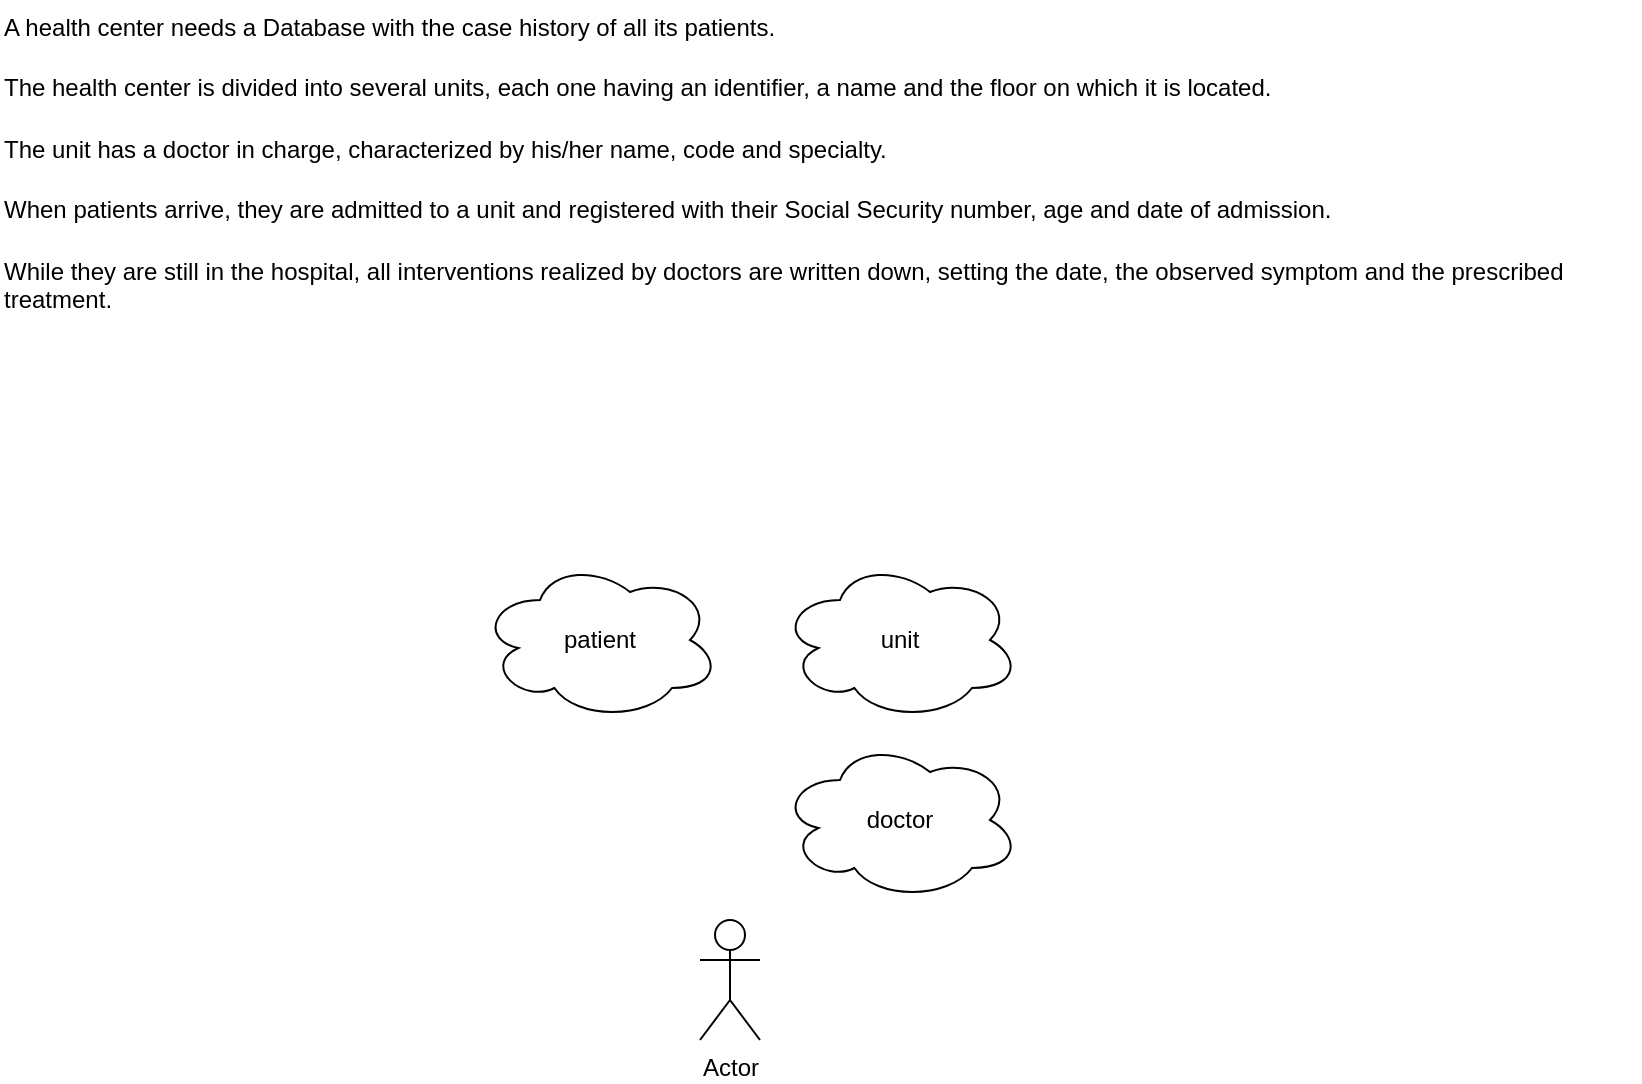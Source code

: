 <mxfile>
    <diagram id="iDTdLxvn-wY0aidMCYH9" name="Page-1">
        <mxGraphModel dx="1163" dy="683" grid="1" gridSize="10" guides="1" tooltips="1" connect="1" arrows="1" fold="1" page="1" pageScale="1" pageWidth="827" pageHeight="1169" math="0" shadow="0">
            <root>
                <mxCell id="0"/>
                <mxCell id="1" parent="0"/>
                <mxCell id="4" value="&lt;p dir=&quot;ltr&quot; id=&quot;yui_3_17_2_1_1667211607682_20&quot; style=&quot;box-sizing: border-box ; margin-top: 0px ; margin-bottom: 1rem&quot;&gt;&lt;span id=&quot;yui_3_17_2_1_1667211607682_19&quot; style=&quot;box-sizing: border-box ; font-weight: normal&quot;&gt;A health center needs a Database with the case history of all its patients.&amp;nbsp;&lt;/span&gt;&lt;/p&gt;&lt;p dir=&quot;ltr&quot; id=&quot;yui_3_17_2_1_1667211607682_29&quot; style=&quot;box-sizing: border-box ; margin-top: 0px ; margin-bottom: 1rem&quot;&gt;&lt;span id=&quot;yui_3_17_2_1_1667211607682_28&quot; style=&quot;box-sizing: border-box ; font-weight: normal&quot;&gt;The health center is divided into several&lt;span&gt;&amp;nbsp;&lt;/span&gt;&lt;/span&gt;units&lt;span style=&quot;box-sizing: border-box ; font-weight: normal&quot;&gt;, each one having an identifier, a name and the floor on which it is located.&lt;/span&gt;&lt;/p&gt;&lt;p dir=&quot;ltr&quot; id=&quot;yui_3_17_2_1_1667211607682_30&quot; style=&quot;box-sizing: border-box ; margin-top: 0px ; margin-bottom: 1rem&quot;&gt;&lt;span style=&quot;box-sizing: border-box ; font-weight: normal&quot;&gt;The unit has a&lt;span&gt;&amp;nbsp;&lt;/span&gt;&lt;/span&gt;doctor in charge&lt;span style=&quot;box-sizing: border-box ; font-weight: normal&quot;&gt;, characterized by his/her name, code and specialty.&amp;nbsp;&lt;/span&gt;&lt;/p&gt;&lt;p dir=&quot;ltr&quot; id=&quot;yui_3_17_2_1_1667211607682_31&quot; style=&quot;box-sizing: border-box ; margin-top: 0px ; margin-bottom: 1rem&quot;&gt;&lt;span style=&quot;box-sizing: border-box ; font-weight: normal&quot;&gt;When&lt;span&gt;&amp;nbsp;&lt;/span&gt;&lt;/span&gt;patients&lt;span id=&quot;yui_3_17_2_1_1667211607682_32&quot; style=&quot;box-sizing: border-box ; font-weight: normal&quot;&gt;&lt;span&gt;&amp;nbsp;&lt;/span&gt;arrive, they are admitted to a unit and registered with their Social Security number, age and date of admission.&amp;nbsp;&lt;/span&gt;&lt;/p&gt;&lt;p dir=&quot;ltr&quot; id=&quot;yui_3_17_2_1_1667211607682_33&quot; style=&quot;box-sizing: border-box ; margin-top: 0px ; margin-bottom: 1rem&quot;&gt;&lt;span style=&quot;box-sizing: border-box ; font-weight: normal&quot;&gt;While they are still in the hospital, all&lt;span&gt;&amp;nbsp;&lt;/span&gt;&lt;/span&gt;interventions&lt;span&gt;&amp;nbsp;&lt;/span&gt;&lt;span style=&quot;box-sizing: border-box ; font-weight: normal&quot;&gt;realized by doctors are written down, setting the date, the observed symptom and the prescribed treatment.&lt;/span&gt;&lt;/p&gt;&lt;span style=&quot;box-sizing: border-box ; font-weight: normal&quot;&gt;&lt;br style=&quot;box-sizing: border-box; color: rgb(55, 58, 60); font-size: 15px; font-style: normal; font-weight: 400; letter-spacing: normal; text-align: left; text-indent: 0px; text-transform: none; word-spacing: 0px; background-color: rgb(255, 255, 255);&quot;&gt;&#10;&#10;&lt;/span&gt;" style="text;whiteSpace=wrap;html=1;" vertex="1" parent="1">
                    <mxGeometry width="820" height="250" as="geometry"/>
                </mxCell>
                <mxCell id="5" value="Actor" style="shape=umlActor;verticalLabelPosition=bottom;verticalAlign=top;html=1;outlineConnect=0;" vertex="1" parent="1">
                    <mxGeometry x="350" y="460" width="30" height="60" as="geometry"/>
                </mxCell>
                <mxCell id="6" value="doctor" style="ellipse;shape=cloud;whiteSpace=wrap;html=1;" vertex="1" parent="1">
                    <mxGeometry x="390" y="370" width="120" height="80" as="geometry"/>
                </mxCell>
                <mxCell id="7" value="unit" style="ellipse;shape=cloud;whiteSpace=wrap;html=1;" vertex="1" parent="1">
                    <mxGeometry x="390" y="280" width="120" height="80" as="geometry"/>
                </mxCell>
                <mxCell id="8" value="patient" style="ellipse;shape=cloud;whiteSpace=wrap;html=1;" vertex="1" parent="1">
                    <mxGeometry x="240" y="280" width="120" height="80" as="geometry"/>
                </mxCell>
            </root>
        </mxGraphModel>
    </diagram>
    <diagram id="osd2lwLoOxIA8Y2934U_" name="Page-2">
        <mxGraphModel dx="958" dy="562" grid="1" gridSize="10" guides="1" tooltips="1" connect="1" arrows="1" fold="1" page="1" pageScale="1" pageWidth="827" pageHeight="1169" math="0" shadow="0">
            <root>
                <mxCell id="OCNIVuz7RXcEAR-W5PyZ-0"/>
                <mxCell id="OCNIVuz7RXcEAR-W5PyZ-1" parent="OCNIVuz7RXcEAR-W5PyZ-0"/>
                <mxCell id="Qt7O-UEUkP4-06e8IKbv-9" style="edgeStyle=none;html=1;entryX=0.5;entryY=1;entryDx=0;entryDy=0;" edge="1" parent="OCNIVuz7RXcEAR-W5PyZ-1" source="Qt7O-UEUkP4-06e8IKbv-3" target="Qt7O-UEUkP4-06e8IKbv-6">
                    <mxGeometry relative="1" as="geometry"/>
                </mxCell>
                <mxCell id="Qt7O-UEUkP4-06e8IKbv-13" style="edgeStyle=none;html=1;entryX=0.5;entryY=1;entryDx=0;entryDy=0;" edge="1" parent="OCNIVuz7RXcEAR-W5PyZ-1" source="Qt7O-UEUkP4-06e8IKbv-3" target="Qt7O-UEUkP4-06e8IKbv-12">
                    <mxGeometry relative="1" as="geometry"/>
                </mxCell>
                <mxCell id="Qt7O-UEUkP4-06e8IKbv-15" style="edgeStyle=none;html=1;" edge="1" parent="OCNIVuz7RXcEAR-W5PyZ-1" source="Qt7O-UEUkP4-06e8IKbv-3" target="Qt7O-UEUkP4-06e8IKbv-14">
                    <mxGeometry relative="1" as="geometry"/>
                </mxCell>
                <mxCell id="Qt7O-UEUkP4-06e8IKbv-18" style="edgeStyle=none;html=1;" edge="1" parent="OCNIVuz7RXcEAR-W5PyZ-1" source="Qt7O-UEUkP4-06e8IKbv-3" target="Qt7O-UEUkP4-06e8IKbv-17">
                    <mxGeometry relative="1" as="geometry"/>
                </mxCell>
                <mxCell id="Qt7O-UEUkP4-06e8IKbv-26" style="edgeStyle=none;html=1;entryX=0.5;entryY=0;entryDx=0;entryDy=0;exitX=0;exitY=1;exitDx=0;exitDy=0;" edge="1" parent="OCNIVuz7RXcEAR-W5PyZ-1" source="Qt7O-UEUkP4-06e8IKbv-17" target="Qt7O-UEUkP4-06e8IKbv-23">
                    <mxGeometry relative="1" as="geometry">
                        <mxPoint x="348" y="440.0" as="sourcePoint"/>
                    </mxGeometry>
                </mxCell>
                <mxCell id="Qt7O-UEUkP4-06e8IKbv-27" style="edgeStyle=none;html=1;entryX=0.5;entryY=0;entryDx=0;entryDy=0;" edge="1" parent="OCNIVuz7RXcEAR-W5PyZ-1" source="Qt7O-UEUkP4-06e8IKbv-3" target="Qt7O-UEUkP4-06e8IKbv-16">
                    <mxGeometry relative="1" as="geometry"/>
                </mxCell>
                <mxCell id="Qt7O-UEUkP4-06e8IKbv-37" style="edgeStyle=none;html=1;entryX=0.5;entryY=0;entryDx=0;entryDy=0;" edge="1" parent="OCNIVuz7RXcEAR-W5PyZ-1" source="Qt7O-UEUkP4-06e8IKbv-3" target="Qt7O-UEUkP4-06e8IKbv-36">
                    <mxGeometry relative="1" as="geometry"/>
                </mxCell>
                <mxCell id="Qt7O-UEUkP4-06e8IKbv-3" value="patient" style="rounded=1;whiteSpace=wrap;html=1;" vertex="1" parent="OCNIVuz7RXcEAR-W5PyZ-1">
                    <mxGeometry x="100" y="260" width="120" height="60" as="geometry"/>
                </mxCell>
                <mxCell id="Qt7O-UEUkP4-06e8IKbv-10" style="edgeStyle=none;html=1;entryX=0.5;entryY=1;entryDx=0;entryDy=0;" edge="1" parent="OCNIVuz7RXcEAR-W5PyZ-1" source="Qt7O-UEUkP4-06e8IKbv-4" target="Qt7O-UEUkP4-06e8IKbv-7">
                    <mxGeometry relative="1" as="geometry"/>
                </mxCell>
                <mxCell id="Qt7O-UEUkP4-06e8IKbv-31" style="edgeStyle=none;html=1;entryX=0.5;entryY=1;entryDx=0;entryDy=0;" edge="1" parent="OCNIVuz7RXcEAR-W5PyZ-1" source="Qt7O-UEUkP4-06e8IKbv-4" target="Qt7O-UEUkP4-06e8IKbv-30">
                    <mxGeometry relative="1" as="geometry"/>
                </mxCell>
                <mxCell id="Qt7O-UEUkP4-06e8IKbv-35" style="edgeStyle=none;html=1;entryX=0.26;entryY=0.965;entryDx=0;entryDy=0;entryPerimeter=0;" edge="1" parent="OCNIVuz7RXcEAR-W5PyZ-1" source="Qt7O-UEUkP4-06e8IKbv-4" target="Qt7O-UEUkP4-06e8IKbv-32">
                    <mxGeometry relative="1" as="geometry"/>
                </mxCell>
                <mxCell id="Qt7O-UEUkP4-06e8IKbv-4" value="unit" style="rounded=1;whiteSpace=wrap;html=1;" vertex="1" parent="OCNIVuz7RXcEAR-W5PyZ-1">
                    <mxGeometry x="354" y="260" width="120" height="60" as="geometry"/>
                </mxCell>
                <mxCell id="Qt7O-UEUkP4-06e8IKbv-11" style="edgeStyle=none;html=1;entryX=0.5;entryY=1;entryDx=0;entryDy=0;" edge="1" parent="OCNIVuz7RXcEAR-W5PyZ-1" source="Qt7O-UEUkP4-06e8IKbv-5" target="Qt7O-UEUkP4-06e8IKbv-8">
                    <mxGeometry relative="1" as="geometry"/>
                </mxCell>
                <mxCell id="Qt7O-UEUkP4-06e8IKbv-21" style="edgeStyle=none;html=1;entryX=1;entryY=0.5;entryDx=0;entryDy=0;" edge="1" parent="OCNIVuz7RXcEAR-W5PyZ-1" source="Qt7O-UEUkP4-06e8IKbv-5" target="Qt7O-UEUkP4-06e8IKbv-20">
                    <mxGeometry relative="1" as="geometry"/>
                </mxCell>
                <mxCell id="Qt7O-UEUkP4-06e8IKbv-39" style="edgeStyle=none;html=1;entryX=0.5;entryY=0;entryDx=0;entryDy=0;" edge="1" parent="OCNIVuz7RXcEAR-W5PyZ-1" source="Qt7O-UEUkP4-06e8IKbv-5" target="Qt7O-UEUkP4-06e8IKbv-38">
                    <mxGeometry relative="1" as="geometry"/>
                </mxCell>
                <mxCell id="ujqIZPecRaSySATQUN99-7" style="edgeStyle=none;html=1;entryX=0.5;entryY=0;entryDx=0;entryDy=0;" edge="1" parent="OCNIVuz7RXcEAR-W5PyZ-1" source="Qt7O-UEUkP4-06e8IKbv-5" target="ujqIZPecRaSySATQUN99-5">
                    <mxGeometry relative="1" as="geometry"/>
                </mxCell>
                <mxCell id="ujqIZPecRaSySATQUN99-9" style="edgeStyle=none;html=1;entryX=0.5;entryY=1;entryDx=0;entryDy=0;" edge="1" parent="OCNIVuz7RXcEAR-W5PyZ-1" source="Qt7O-UEUkP4-06e8IKbv-5" target="ujqIZPecRaSySATQUN99-8">
                    <mxGeometry relative="1" as="geometry"/>
                </mxCell>
                <mxCell id="Qt7O-UEUkP4-06e8IKbv-5" value="doctor" style="rounded=1;whiteSpace=wrap;html=1;" vertex="1" parent="OCNIVuz7RXcEAR-W5PyZ-1">
                    <mxGeometry x="660" y="260" width="120" height="60" as="geometry"/>
                </mxCell>
                <mxCell id="Qt7O-UEUkP4-06e8IKbv-6" value="&lt;u&gt;id&lt;/u&gt;" style="ellipse;whiteSpace=wrap;html=1;" vertex="1" parent="OCNIVuz7RXcEAR-W5PyZ-1">
                    <mxGeometry x="80" y="140" width="50" height="40" as="geometry"/>
                </mxCell>
                <mxCell id="Qt7O-UEUkP4-06e8IKbv-7" value="&lt;u&gt;id&lt;/u&gt;" style="ellipse;whiteSpace=wrap;html=1;" vertex="1" parent="OCNIVuz7RXcEAR-W5PyZ-1">
                    <mxGeometry x="354" y="140" width="50" height="40" as="geometry"/>
                </mxCell>
                <mxCell id="Qt7O-UEUkP4-06e8IKbv-8" value="&lt;u&gt;id&lt;/u&gt;" style="ellipse;whiteSpace=wrap;html=1;" vertex="1" parent="OCNIVuz7RXcEAR-W5PyZ-1">
                    <mxGeometry x="600" y="200" width="50" height="40" as="geometry"/>
                </mxCell>
                <mxCell id="Qt7O-UEUkP4-06e8IKbv-12" value="first_name" style="ellipse;whiteSpace=wrap;html=1;" vertex="1" parent="OCNIVuz7RXcEAR-W5PyZ-1">
                    <mxGeometry x="160" y="140" width="80" height="40" as="geometry"/>
                </mxCell>
                <mxCell id="Qt7O-UEUkP4-06e8IKbv-14" value="last_name" style="ellipse;whiteSpace=wrap;html=1;" vertex="1" parent="OCNIVuz7RXcEAR-W5PyZ-1">
                    <mxGeometry x="230" y="180" width="80" height="40" as="geometry"/>
                </mxCell>
                <mxCell id="Qt7O-UEUkP4-06e8IKbv-16" value="insurance_company" style="ellipse;whiteSpace=wrap;html=1;" vertex="1" parent="OCNIVuz7RXcEAR-W5PyZ-1">
                    <mxGeometry y="360" width="130" height="40" as="geometry"/>
                </mxCell>
                <mxCell id="Qt7O-UEUkP4-06e8IKbv-19" style="edgeStyle=none;html=1;entryX=0;entryY=0.5;entryDx=0;entryDy=0;" edge="1" parent="OCNIVuz7RXcEAR-W5PyZ-1" source="Qt7O-UEUkP4-06e8IKbv-17" target="Qt7O-UEUkP4-06e8IKbv-4">
                    <mxGeometry relative="1" as="geometry"/>
                </mxCell>
                <mxCell id="Qt7O-UEUkP4-06e8IKbv-25" style="edgeStyle=none;html=1;entryX=0.5;entryY=0;entryDx=0;entryDy=0;" edge="1" parent="OCNIVuz7RXcEAR-W5PyZ-1" source="Qt7O-UEUkP4-06e8IKbv-17" target="Qt7O-UEUkP4-06e8IKbv-24">
                    <mxGeometry relative="1" as="geometry"/>
                </mxCell>
                <mxCell id="ujqIZPecRaSySATQUN99-2" style="edgeStyle=none;html=1;exitX=1;exitY=1;exitDx=0;exitDy=0;entryX=0.5;entryY=0;entryDx=0;entryDy=0;" edge="1" parent="OCNIVuz7RXcEAR-W5PyZ-1" source="Qt7O-UEUkP4-06e8IKbv-17" target="ujqIZPecRaSySATQUN99-0">
                    <mxGeometry relative="1" as="geometry"/>
                </mxCell>
                <mxCell id="Qt7O-UEUkP4-06e8IKbv-17" value="goes to" style="rhombus;whiteSpace=wrap;html=1;" vertex="1" parent="OCNIVuz7RXcEAR-W5PyZ-1">
                    <mxGeometry x="250" y="250" width="80" height="80" as="geometry"/>
                </mxCell>
                <mxCell id="Qt7O-UEUkP4-06e8IKbv-22" style="edgeStyle=none;html=1;" edge="1" parent="OCNIVuz7RXcEAR-W5PyZ-1" source="Qt7O-UEUkP4-06e8IKbv-20" target="Qt7O-UEUkP4-06e8IKbv-4">
                    <mxGeometry relative="1" as="geometry"/>
                </mxCell>
                <mxCell id="Qt7O-UEUkP4-06e8IKbv-20" value="works at" style="rhombus;whiteSpace=wrap;html=1;" vertex="1" parent="OCNIVuz7RXcEAR-W5PyZ-1">
                    <mxGeometry x="530" y="250" width="80" height="80" as="geometry"/>
                </mxCell>
                <mxCell id="Qt7O-UEUkP4-06e8IKbv-23" value="sv_number" style="ellipse;whiteSpace=wrap;html=1;" vertex="1" parent="OCNIVuz7RXcEAR-W5PyZ-1">
                    <mxGeometry x="210" y="410" width="64" height="40" as="geometry"/>
                </mxCell>
                <mxCell id="Qt7O-UEUkP4-06e8IKbv-24" value="admission_date" style="ellipse;whiteSpace=wrap;html=1;" vertex="1" parent="OCNIVuz7RXcEAR-W5PyZ-1">
                    <mxGeometry x="220" y="460" width="130" height="40" as="geometry"/>
                </mxCell>
                <mxCell id="Qt7O-UEUkP4-06e8IKbv-30" value="name" style="ellipse;whiteSpace=wrap;html=1;" vertex="1" parent="OCNIVuz7RXcEAR-W5PyZ-1">
                    <mxGeometry x="413" y="140" width="80" height="40" as="geometry"/>
                </mxCell>
                <mxCell id="Qt7O-UEUkP4-06e8IKbv-32" value="doctor_id" style="ellipse;whiteSpace=wrap;html=1;" vertex="1" parent="OCNIVuz7RXcEAR-W5PyZ-1">
                    <mxGeometry x="493" y="170" width="80" height="40" as="geometry"/>
                </mxCell>
                <mxCell id="Qt7O-UEUkP4-06e8IKbv-36" value="adress" style="ellipse;whiteSpace=wrap;html=1;" vertex="1" parent="OCNIVuz7RXcEAR-W5PyZ-1">
                    <mxGeometry x="120" y="420" width="50" height="40" as="geometry"/>
                </mxCell>
                <mxCell id="Qt7O-UEUkP4-06e8IKbv-38" value="adress" style="ellipse;whiteSpace=wrap;html=1;" vertex="1" parent="OCNIVuz7RXcEAR-W5PyZ-1">
                    <mxGeometry x="630" y="340" width="50" height="40" as="geometry"/>
                </mxCell>
                <mxCell id="Qt7O-UEUkP4-06e8IKbv-40" style="edgeStyle=none;html=1;entryX=0.5;entryY=1;entryDx=0;entryDy=0;" edge="1" parent="OCNIVuz7RXcEAR-W5PyZ-1" target="Qt7O-UEUkP4-06e8IKbv-42">
                    <mxGeometry relative="1" as="geometry">
                        <mxPoint x="710.909" y="260.0" as="sourcePoint"/>
                    </mxGeometry>
                </mxCell>
                <mxCell id="Qt7O-UEUkP4-06e8IKbv-41" style="edgeStyle=none;html=1;" edge="1" parent="OCNIVuz7RXcEAR-W5PyZ-1" target="Qt7O-UEUkP4-06e8IKbv-43">
                    <mxGeometry relative="1" as="geometry">
                        <mxPoint x="736.656" y="260.0" as="sourcePoint"/>
                    </mxGeometry>
                </mxCell>
                <mxCell id="Qt7O-UEUkP4-06e8IKbv-42" value="first_name" style="ellipse;whiteSpace=wrap;html=1;" vertex="1" parent="OCNIVuz7RXcEAR-W5PyZ-1">
                    <mxGeometry x="695" y="130" width="80" height="40" as="geometry"/>
                </mxCell>
                <mxCell id="Qt7O-UEUkP4-06e8IKbv-43" value="last_name" style="ellipse;whiteSpace=wrap;html=1;" vertex="1" parent="OCNIVuz7RXcEAR-W5PyZ-1">
                    <mxGeometry x="720" y="190" width="80" height="40" as="geometry"/>
                </mxCell>
                <mxCell id="ujqIZPecRaSySATQUN99-0" value="age" style="ellipse;whiteSpace=wrap;html=1;" vertex="1" parent="OCNIVuz7RXcEAR-W5PyZ-1">
                    <mxGeometry x="310" y="410" width="64" height="40" as="geometry"/>
                </mxCell>
                <mxCell id="ujqIZPecRaSySATQUN99-5" value="profession" style="ellipse;whiteSpace=wrap;html=1;" vertex="1" parent="OCNIVuz7RXcEAR-W5PyZ-1">
                    <mxGeometry x="680" y="340" width="80" height="40" as="geometry"/>
                </mxCell>
                <mxCell id="ujqIZPecRaSySATQUN99-8" value="title" style="ellipse;whiteSpace=wrap;html=1;" vertex="1" parent="OCNIVuz7RXcEAR-W5PyZ-1">
                    <mxGeometry x="640" y="170" width="80" height="40" as="geometry"/>
                </mxCell>
            </root>
        </mxGraphModel>
    </diagram>
    <diagram id="VgjIr--QHFJK0k_jE3ED" name="Page-3">
        <mxGraphModel dx="678" dy="398" grid="1" gridSize="10" guides="1" tooltips="1" connect="1" arrows="1" fold="1" page="1" pageScale="1" pageWidth="827" pageHeight="1169" math="0" shadow="0">
            <root>
                <mxCell id="_IZfTNi4-AF56wJSiORF-0"/>
                <mxCell id="_IZfTNi4-AF56wJSiORF-1" parent="_IZfTNi4-AF56wJSiORF-0"/>
                <mxCell id="_IZfTNi4-AF56wJSiORF-46" value="patient" style="swimlane;fontStyle=0;childLayout=stackLayout;horizontal=1;startSize=30;horizontalStack=0;resizeParent=1;resizeParentMax=0;resizeLast=0;collapsible=1;marginBottom=0;" vertex="1" parent="_IZfTNi4-AF56wJSiORF-1">
                    <mxGeometry x="30" y="60" width="160" height="300" as="geometry"/>
                </mxCell>
                <mxCell id="_IZfTNi4-AF56wJSiORF-47" value="id int PK" style="text;strokeColor=none;fillColor=none;align=left;verticalAlign=middle;spacingLeft=4;spacingRight=4;overflow=hidden;points=[[0,0.5],[1,0.5]];portConstraint=eastwest;rotatable=0;" vertex="1" parent="_IZfTNi4-AF56wJSiORF-46">
                    <mxGeometry y="30" width="160" height="30" as="geometry"/>
                </mxCell>
                <mxCell id="_IZfTNi4-AF56wJSiORF-48" value="first_name varchar" style="text;strokeColor=none;fillColor=none;align=left;verticalAlign=middle;spacingLeft=4;spacingRight=4;overflow=hidden;points=[[0,0.5],[1,0.5]];portConstraint=eastwest;rotatable=0;" vertex="1" parent="_IZfTNi4-AF56wJSiORF-46">
                    <mxGeometry y="60" width="160" height="30" as="geometry"/>
                </mxCell>
                <mxCell id="_IZfTNi4-AF56wJSiORF-49" value="last_name varchar" style="text;strokeColor=none;fillColor=none;align=left;verticalAlign=middle;spacingLeft=4;spacingRight=4;overflow=hidden;points=[[0,0.5],[1,0.5]];portConstraint=eastwest;rotatable=0;" vertex="1" parent="_IZfTNi4-AF56wJSiORF-46">
                    <mxGeometry y="90" width="160" height="30" as="geometry"/>
                </mxCell>
                <mxCell id="_IZfTNi4-AF56wJSiORF-62" value="insurance_company varchar" style="text;strokeColor=none;fillColor=none;align=left;verticalAlign=middle;spacingLeft=4;spacingRight=4;overflow=hidden;points=[[0,0.5],[1,0.5]];portConstraint=eastwest;rotatable=0;" vertex="1" parent="_IZfTNi4-AF56wJSiORF-46">
                    <mxGeometry y="120" width="160" height="30" as="geometry"/>
                </mxCell>
                <mxCell id="_IZfTNi4-AF56wJSiORF-63" value="address varchar" style="text;strokeColor=none;fillColor=none;align=left;verticalAlign=middle;spacingLeft=4;spacingRight=4;overflow=hidden;points=[[0,0.5],[1,0.5]];portConstraint=eastwest;rotatable=0;" vertex="1" parent="_IZfTNi4-AF56wJSiORF-46">
                    <mxGeometry y="150" width="160" height="30" as="geometry"/>
                </mxCell>
                <mxCell id="_IZfTNi4-AF56wJSiORF-64" value="sv_number varchar" style="text;strokeColor=none;fillColor=none;align=left;verticalAlign=middle;spacingLeft=4;spacingRight=4;overflow=hidden;points=[[0,0.5],[1,0.5]];portConstraint=eastwest;rotatable=0;" vertex="1" parent="_IZfTNi4-AF56wJSiORF-46">
                    <mxGeometry y="180" width="160" height="30" as="geometry"/>
                </mxCell>
                <mxCell id="_IZfTNi4-AF56wJSiORF-65" value="age int" style="text;strokeColor=none;fillColor=none;align=left;verticalAlign=middle;spacingLeft=4;spacingRight=4;overflow=hidden;points=[[0,0.5],[1,0.5]];portConstraint=eastwest;rotatable=0;" vertex="1" parent="_IZfTNi4-AF56wJSiORF-46">
                    <mxGeometry y="210" width="160" height="30" as="geometry"/>
                </mxCell>
                <mxCell id="_IZfTNi4-AF56wJSiORF-66" value="admission_date int" style="text;strokeColor=none;fillColor=none;align=left;verticalAlign=middle;spacingLeft=4;spacingRight=4;overflow=hidden;points=[[0,0.5],[1,0.5]];portConstraint=eastwest;rotatable=0;" vertex="1" parent="_IZfTNi4-AF56wJSiORF-46">
                    <mxGeometry y="240" width="160" height="30" as="geometry"/>
                </mxCell>
                <mxCell id="_IZfTNi4-AF56wJSiORF-77" value="unit_id int" style="text;strokeColor=none;fillColor=none;align=left;verticalAlign=middle;spacingLeft=4;spacingRight=4;overflow=hidden;points=[[0,0.5],[1,0.5]];portConstraint=eastwest;rotatable=0;" vertex="1" parent="_IZfTNi4-AF56wJSiORF-46">
                    <mxGeometry y="270" width="160" height="30" as="geometry"/>
                </mxCell>
                <mxCell id="_IZfTNi4-AF56wJSiORF-54" value="unit" style="swimlane;fontStyle=0;childLayout=stackLayout;horizontal=1;startSize=30;horizontalStack=0;resizeParent=1;resizeParentMax=0;resizeLast=0;collapsible=1;marginBottom=0;" vertex="1" parent="_IZfTNi4-AF56wJSiORF-1">
                    <mxGeometry x="270" y="60" width="140" height="120" as="geometry"/>
                </mxCell>
                <mxCell id="_IZfTNi4-AF56wJSiORF-55" value="id int PK" style="text;strokeColor=none;fillColor=none;align=left;verticalAlign=middle;spacingLeft=4;spacingRight=4;overflow=hidden;points=[[0,0.5],[1,0.5]];portConstraint=eastwest;rotatable=0;" vertex="1" parent="_IZfTNi4-AF56wJSiORF-54">
                    <mxGeometry y="30" width="140" height="30" as="geometry"/>
                </mxCell>
                <mxCell id="_IZfTNi4-AF56wJSiORF-56" value="name" style="text;strokeColor=none;fillColor=none;align=left;verticalAlign=middle;spacingLeft=4;spacingRight=4;overflow=hidden;points=[[0,0.5],[1,0.5]];portConstraint=eastwest;rotatable=0;" vertex="1" parent="_IZfTNi4-AF56wJSiORF-54">
                    <mxGeometry y="60" width="140" height="30" as="geometry"/>
                </mxCell>
                <mxCell id="_IZfTNi4-AF56wJSiORF-57" value="doctor_id" style="text;strokeColor=none;fillColor=none;align=left;verticalAlign=middle;spacingLeft=4;spacingRight=4;overflow=hidden;points=[[0,0.5],[1,0.5]];portConstraint=eastwest;rotatable=0;" vertex="1" parent="_IZfTNi4-AF56wJSiORF-54">
                    <mxGeometry y="90" width="140" height="30" as="geometry"/>
                </mxCell>
                <mxCell id="_IZfTNi4-AF56wJSiORF-67" value="patient" style="swimlane;fontStyle=0;childLayout=stackLayout;horizontal=1;startSize=30;horizontalStack=0;resizeParent=1;resizeParentMax=0;resizeLast=0;collapsible=1;marginBottom=0;" vertex="1" parent="_IZfTNi4-AF56wJSiORF-1">
                    <mxGeometry x="490" y="60" width="160" height="210" as="geometry"/>
                </mxCell>
                <mxCell id="_IZfTNi4-AF56wJSiORF-68" value="id int PK" style="text;strokeColor=none;fillColor=none;align=left;verticalAlign=middle;spacingLeft=4;spacingRight=4;overflow=hidden;points=[[0,0.5],[1,0.5]];portConstraint=eastwest;rotatable=0;" vertex="1" parent="_IZfTNi4-AF56wJSiORF-67">
                    <mxGeometry y="30" width="160" height="30" as="geometry"/>
                </mxCell>
                <mxCell id="_IZfTNi4-AF56wJSiORF-71" value="title varchar" style="text;strokeColor=none;fillColor=none;align=left;verticalAlign=middle;spacingLeft=4;spacingRight=4;overflow=hidden;points=[[0,0.5],[1,0.5]];portConstraint=eastwest;rotatable=0;" vertex="1" parent="_IZfTNi4-AF56wJSiORF-67">
                    <mxGeometry y="60" width="160" height="30" as="geometry"/>
                </mxCell>
                <mxCell id="_IZfTNi4-AF56wJSiORF-69" value="first_name varchar" style="text;strokeColor=none;fillColor=none;align=left;verticalAlign=middle;spacingLeft=4;spacingRight=4;overflow=hidden;points=[[0,0.5],[1,0.5]];portConstraint=eastwest;rotatable=0;" vertex="1" parent="_IZfTNi4-AF56wJSiORF-67">
                    <mxGeometry y="90" width="160" height="30" as="geometry"/>
                </mxCell>
                <mxCell id="_IZfTNi4-AF56wJSiORF-70" value="last_name varchar" style="text;strokeColor=none;fillColor=none;align=left;verticalAlign=middle;spacingLeft=4;spacingRight=4;overflow=hidden;points=[[0,0.5],[1,0.5]];portConstraint=eastwest;rotatable=0;" vertex="1" parent="_IZfTNi4-AF56wJSiORF-67">
                    <mxGeometry y="120" width="160" height="30" as="geometry"/>
                </mxCell>
                <mxCell id="_IZfTNi4-AF56wJSiORF-72" value="address varchar" style="text;strokeColor=none;fillColor=none;align=left;verticalAlign=middle;spacingLeft=4;spacingRight=4;overflow=hidden;points=[[0,0.5],[1,0.5]];portConstraint=eastwest;rotatable=0;" vertex="1" parent="_IZfTNi4-AF56wJSiORF-67">
                    <mxGeometry y="150" width="160" height="30" as="geometry"/>
                </mxCell>
                <mxCell id="_IZfTNi4-AF56wJSiORF-73" value="profession varchar" style="text;strokeColor=none;fillColor=none;align=left;verticalAlign=middle;spacingLeft=4;spacingRight=4;overflow=hidden;points=[[0,0.5],[1,0.5]];portConstraint=eastwest;rotatable=0;" vertex="1" parent="_IZfTNi4-AF56wJSiORF-67">
                    <mxGeometry y="180" width="160" height="30" as="geometry"/>
                </mxCell>
                <mxCell id="_IZfTNi4-AF56wJSiORF-76" style="edgeStyle=orthogonalEdgeStyle;html=1;entryX=1;entryY=0.5;entryDx=0;entryDy=0;" edge="1" parent="_IZfTNi4-AF56wJSiORF-1" source="_IZfTNi4-AF56wJSiORF-68" target="_IZfTNi4-AF56wJSiORF-57">
                    <mxGeometry relative="1" as="geometry"/>
                </mxCell>
                <mxCell id="_IZfTNi4-AF56wJSiORF-78" style="edgeStyle=orthogonalEdgeStyle;html=1;" edge="1" parent="_IZfTNi4-AF56wJSiORF-1" source="_IZfTNi4-AF56wJSiORF-55" target="_IZfTNi4-AF56wJSiORF-77">
                    <mxGeometry relative="1" as="geometry"/>
                </mxCell>
            </root>
        </mxGraphModel>
    </diagram>
    <diagram id="Mmmq6NiDlPKxU1Ri9j7g" name="Page-4">
        <mxGraphModel dx="508" dy="416" grid="1" gridSize="10" guides="1" tooltips="1" connect="1" arrows="1" fold="1" page="1" pageScale="1" pageWidth="827" pageHeight="1169" math="0" shadow="0">
            <root>
                <mxCell id="l3fUSMmjLpQXYI73MnZg-0"/>
                <mxCell id="l3fUSMmjLpQXYI73MnZg-1" parent="l3fUSMmjLpQXYI73MnZg-0"/>
                <mxCell id="l3fUSMmjLpQXYI73MnZg-2" value="patient" style="swimlane;fontStyle=0;childLayout=stackLayout;horizontal=1;startSize=30;horizontalStack=0;resizeParent=1;resizeParentMax=0;resizeLast=0;collapsible=1;marginBottom=0;" vertex="1" parent="l3fUSMmjLpQXYI73MnZg-1">
                    <mxGeometry x="110" y="60" width="160" height="300" as="geometry"/>
                </mxCell>
                <mxCell id="l3fUSMmjLpQXYI73MnZg-3" value="id int PK" style="text;strokeColor=none;fillColor=none;align=left;verticalAlign=middle;spacingLeft=4;spacingRight=4;overflow=hidden;points=[[0,0.5],[1,0.5]];portConstraint=eastwest;rotatable=0;" vertex="1" parent="l3fUSMmjLpQXYI73MnZg-2">
                    <mxGeometry y="30" width="160" height="30" as="geometry"/>
                </mxCell>
                <mxCell id="l3fUSMmjLpQXYI73MnZg-4" value="first_name varchar" style="text;strokeColor=none;fillColor=none;align=left;verticalAlign=middle;spacingLeft=4;spacingRight=4;overflow=hidden;points=[[0,0.5],[1,0.5]];portConstraint=eastwest;rotatable=0;" vertex="1" parent="l3fUSMmjLpQXYI73MnZg-2">
                    <mxGeometry y="60" width="160" height="30" as="geometry"/>
                </mxCell>
                <mxCell id="l3fUSMmjLpQXYI73MnZg-5" value="last_name varchar" style="text;strokeColor=none;fillColor=none;align=left;verticalAlign=middle;spacingLeft=4;spacingRight=4;overflow=hidden;points=[[0,0.5],[1,0.5]];portConstraint=eastwest;rotatable=0;" vertex="1" parent="l3fUSMmjLpQXYI73MnZg-2">
                    <mxGeometry y="90" width="160" height="30" as="geometry"/>
                </mxCell>
                <mxCell id="l3fUSMmjLpQXYI73MnZg-6" value="insurance_company varchar" style="text;strokeColor=none;fillColor=none;align=left;verticalAlign=middle;spacingLeft=4;spacingRight=4;overflow=hidden;points=[[0,0.5],[1,0.5]];portConstraint=eastwest;rotatable=0;" vertex="1" parent="l3fUSMmjLpQXYI73MnZg-2">
                    <mxGeometry y="120" width="160" height="30" as="geometry"/>
                </mxCell>
                <mxCell id="l3fUSMmjLpQXYI73MnZg-8" value="sv_number varchar" style="text;strokeColor=none;fillColor=none;align=left;verticalAlign=middle;spacingLeft=4;spacingRight=4;overflow=hidden;points=[[0,0.5],[1,0.5]];portConstraint=eastwest;rotatable=0;" vertex="1" parent="l3fUSMmjLpQXYI73MnZg-2">
                    <mxGeometry y="150" width="160" height="30" as="geometry"/>
                </mxCell>
                <mxCell id="l3fUSMmjLpQXYI73MnZg-9" value="age int" style="text;strokeColor=none;fillColor=none;align=left;verticalAlign=middle;spacingLeft=4;spacingRight=4;overflow=hidden;points=[[0,0.5],[1,0.5]];portConstraint=eastwest;rotatable=0;" vertex="1" parent="l3fUSMmjLpQXYI73MnZg-2">
                    <mxGeometry y="180" width="160" height="30" as="geometry"/>
                </mxCell>
                <mxCell id="l3fUSMmjLpQXYI73MnZg-10" value="admission_date int" style="text;strokeColor=none;fillColor=none;align=left;verticalAlign=middle;spacingLeft=4;spacingRight=4;overflow=hidden;points=[[0,0.5],[1,0.5]];portConstraint=eastwest;rotatable=0;" vertex="1" parent="l3fUSMmjLpQXYI73MnZg-2">
                    <mxGeometry y="210" width="160" height="30" as="geometry"/>
                </mxCell>
                <mxCell id="l3fUSMmjLpQXYI73MnZg-11" value="unit_id int" style="text;strokeColor=none;fillColor=none;align=left;verticalAlign=middle;spacingLeft=4;spacingRight=4;overflow=hidden;points=[[0,0.5],[1,0.5]];portConstraint=eastwest;rotatable=0;" vertex="1" parent="l3fUSMmjLpQXYI73MnZg-2">
                    <mxGeometry y="240" width="160" height="30" as="geometry"/>
                </mxCell>
                <mxCell id="l3fUSMmjLpQXYI73MnZg-25" value="address_id int" style="text;strokeColor=none;fillColor=none;align=left;verticalAlign=middle;spacingLeft=4;spacingRight=4;overflow=hidden;points=[[0,0.5],[1,0.5]];portConstraint=eastwest;rotatable=0;" vertex="1" parent="l3fUSMmjLpQXYI73MnZg-2">
                    <mxGeometry y="270" width="160" height="30" as="geometry"/>
                </mxCell>
                <mxCell id="l3fUSMmjLpQXYI73MnZg-12" value="unit" style="swimlane;fontStyle=0;childLayout=stackLayout;horizontal=1;startSize=30;horizontalStack=0;resizeParent=1;resizeParentMax=0;resizeLast=0;collapsible=1;marginBottom=0;" vertex="1" parent="l3fUSMmjLpQXYI73MnZg-1">
                    <mxGeometry x="350" y="60" width="140" height="120" as="geometry"/>
                </mxCell>
                <mxCell id="l3fUSMmjLpQXYI73MnZg-13" value="id int PK" style="text;strokeColor=none;fillColor=none;align=left;verticalAlign=middle;spacingLeft=4;spacingRight=4;overflow=hidden;points=[[0,0.5],[1,0.5]];portConstraint=eastwest;rotatable=0;" vertex="1" parent="l3fUSMmjLpQXYI73MnZg-12">
                    <mxGeometry y="30" width="140" height="30" as="geometry"/>
                </mxCell>
                <mxCell id="l3fUSMmjLpQXYI73MnZg-14" value="name" style="text;strokeColor=none;fillColor=none;align=left;verticalAlign=middle;spacingLeft=4;spacingRight=4;overflow=hidden;points=[[0,0.5],[1,0.5]];portConstraint=eastwest;rotatable=0;" vertex="1" parent="l3fUSMmjLpQXYI73MnZg-12">
                    <mxGeometry y="60" width="140" height="30" as="geometry"/>
                </mxCell>
                <mxCell id="l3fUSMmjLpQXYI73MnZg-15" value="doctor_id" style="text;strokeColor=none;fillColor=none;align=left;verticalAlign=middle;spacingLeft=4;spacingRight=4;overflow=hidden;points=[[0,0.5],[1,0.5]];portConstraint=eastwest;rotatable=0;" vertex="1" parent="l3fUSMmjLpQXYI73MnZg-12">
                    <mxGeometry y="90" width="140" height="30" as="geometry"/>
                </mxCell>
                <mxCell id="l3fUSMmjLpQXYI73MnZg-16" value="patient" style="swimlane;fontStyle=0;childLayout=stackLayout;horizontal=1;startSize=30;horizontalStack=0;resizeParent=1;resizeParentMax=0;resizeLast=0;collapsible=1;marginBottom=0;" vertex="1" parent="l3fUSMmjLpQXYI73MnZg-1">
                    <mxGeometry x="570" y="60" width="160" height="210" as="geometry"/>
                </mxCell>
                <mxCell id="l3fUSMmjLpQXYI73MnZg-17" value="id int PK" style="text;strokeColor=none;fillColor=none;align=left;verticalAlign=middle;spacingLeft=4;spacingRight=4;overflow=hidden;points=[[0,0.5],[1,0.5]];portConstraint=eastwest;rotatable=0;" vertex="1" parent="l3fUSMmjLpQXYI73MnZg-16">
                    <mxGeometry y="30" width="160" height="30" as="geometry"/>
                </mxCell>
                <mxCell id="l3fUSMmjLpQXYI73MnZg-18" value="title varchar" style="text;strokeColor=none;fillColor=none;align=left;verticalAlign=middle;spacingLeft=4;spacingRight=4;overflow=hidden;points=[[0,0.5],[1,0.5]];portConstraint=eastwest;rotatable=0;" vertex="1" parent="l3fUSMmjLpQXYI73MnZg-16">
                    <mxGeometry y="60" width="160" height="30" as="geometry"/>
                </mxCell>
                <mxCell id="l3fUSMmjLpQXYI73MnZg-19" value="first_name varchar" style="text;strokeColor=none;fillColor=none;align=left;verticalAlign=middle;spacingLeft=4;spacingRight=4;overflow=hidden;points=[[0,0.5],[1,0.5]];portConstraint=eastwest;rotatable=0;" vertex="1" parent="l3fUSMmjLpQXYI73MnZg-16">
                    <mxGeometry y="90" width="160" height="30" as="geometry"/>
                </mxCell>
                <mxCell id="l3fUSMmjLpQXYI73MnZg-20" value="last_name varchar" style="text;strokeColor=none;fillColor=none;align=left;verticalAlign=middle;spacingLeft=4;spacingRight=4;overflow=hidden;points=[[0,0.5],[1,0.5]];portConstraint=eastwest;rotatable=0;" vertex="1" parent="l3fUSMmjLpQXYI73MnZg-16">
                    <mxGeometry y="120" width="160" height="30" as="geometry"/>
                </mxCell>
                <mxCell id="l3fUSMmjLpQXYI73MnZg-21" value="address_id int" style="text;strokeColor=none;fillColor=none;align=left;verticalAlign=middle;spacingLeft=4;spacingRight=4;overflow=hidden;points=[[0,0.5],[1,0.5]];portConstraint=eastwest;rotatable=0;" vertex="1" parent="l3fUSMmjLpQXYI73MnZg-16">
                    <mxGeometry y="150" width="160" height="30" as="geometry"/>
                </mxCell>
                <mxCell id="l3fUSMmjLpQXYI73MnZg-22" value="profession varchar" style="text;strokeColor=none;fillColor=none;align=left;verticalAlign=middle;spacingLeft=4;spacingRight=4;overflow=hidden;points=[[0,0.5],[1,0.5]];portConstraint=eastwest;rotatable=0;" vertex="1" parent="l3fUSMmjLpQXYI73MnZg-16">
                    <mxGeometry y="180" width="160" height="30" as="geometry"/>
                </mxCell>
                <mxCell id="l3fUSMmjLpQXYI73MnZg-23" style="edgeStyle=orthogonalEdgeStyle;html=1;entryX=1;entryY=0.5;entryDx=0;entryDy=0;" edge="1" parent="l3fUSMmjLpQXYI73MnZg-1" source="l3fUSMmjLpQXYI73MnZg-17" target="l3fUSMmjLpQXYI73MnZg-15">
                    <mxGeometry relative="1" as="geometry"/>
                </mxCell>
                <mxCell id="l3fUSMmjLpQXYI73MnZg-24" style="edgeStyle=orthogonalEdgeStyle;html=1;" edge="1" parent="l3fUSMmjLpQXYI73MnZg-1" source="l3fUSMmjLpQXYI73MnZg-13" target="l3fUSMmjLpQXYI73MnZg-11">
                    <mxGeometry relative="1" as="geometry"/>
                </mxCell>
                <mxCell id="l3fUSMmjLpQXYI73MnZg-26" value="adress" style="swimlane;fontStyle=0;childLayout=stackLayout;horizontal=1;startSize=30;horizontalStack=0;resizeParent=1;resizeParentMax=0;resizeLast=0;collapsible=1;marginBottom=0;" vertex="1" parent="l3fUSMmjLpQXYI73MnZg-1">
                    <mxGeometry x="340" y="320" width="140" height="180" as="geometry"/>
                </mxCell>
                <mxCell id="l3fUSMmjLpQXYI73MnZg-27" value="id int PK" style="text;strokeColor=none;fillColor=none;align=left;verticalAlign=middle;spacingLeft=4;spacingRight=4;overflow=hidden;points=[[0,0.5],[1,0.5]];portConstraint=eastwest;rotatable=0;" vertex="1" parent="l3fUSMmjLpQXYI73MnZg-26">
                    <mxGeometry y="30" width="140" height="30" as="geometry"/>
                </mxCell>
                <mxCell id="l3fUSMmjLpQXYI73MnZg-28" value="zip_code int" style="text;strokeColor=none;fillColor=none;align=left;verticalAlign=middle;spacingLeft=4;spacingRight=4;overflow=hidden;points=[[0,0.5],[1,0.5]];portConstraint=eastwest;rotatable=0;" vertex="1" parent="l3fUSMmjLpQXYI73MnZg-26">
                    <mxGeometry y="60" width="140" height="30" as="geometry"/>
                </mxCell>
                <mxCell id="l3fUSMmjLpQXYI73MnZg-29" value="city varchar" style="text;strokeColor=none;fillColor=none;align=left;verticalAlign=middle;spacingLeft=4;spacingRight=4;overflow=hidden;points=[[0,0.5],[1,0.5]];portConstraint=eastwest;rotatable=0;" vertex="1" parent="l3fUSMmjLpQXYI73MnZg-26">
                    <mxGeometry y="90" width="140" height="30" as="geometry"/>
                </mxCell>
                <mxCell id="l3fUSMmjLpQXYI73MnZg-30" value="street_name varchar" style="text;strokeColor=none;fillColor=none;align=left;verticalAlign=middle;spacingLeft=4;spacingRight=4;overflow=hidden;points=[[0,0.5],[1,0.5]];portConstraint=eastwest;rotatable=0;" vertex="1" parent="l3fUSMmjLpQXYI73MnZg-26">
                    <mxGeometry y="120" width="140" height="30" as="geometry"/>
                </mxCell>
                <mxCell id="l3fUSMmjLpQXYI73MnZg-31" value="street_number int" style="text;strokeColor=none;fillColor=none;align=left;verticalAlign=middle;spacingLeft=4;spacingRight=4;overflow=hidden;points=[[0,0.5],[1,0.5]];portConstraint=eastwest;rotatable=0;" vertex="1" parent="l3fUSMmjLpQXYI73MnZg-26">
                    <mxGeometry y="150" width="140" height="30" as="geometry"/>
                </mxCell>
                <mxCell id="l3fUSMmjLpQXYI73MnZg-32" style="edgeStyle=orthogonalEdgeStyle;html=1;entryX=1;entryY=0.5;entryDx=0;entryDy=0;" edge="1" parent="l3fUSMmjLpQXYI73MnZg-1" source="l3fUSMmjLpQXYI73MnZg-21" target="l3fUSMmjLpQXYI73MnZg-27">
                    <mxGeometry relative="1" as="geometry"/>
                </mxCell>
                <mxCell id="l3fUSMmjLpQXYI73MnZg-33" style="edgeStyle=orthogonalEdgeStyle;html=1;entryX=0;entryY=0.5;entryDx=0;entryDy=0;" edge="1" parent="l3fUSMmjLpQXYI73MnZg-1" source="l3fUSMmjLpQXYI73MnZg-25" target="l3fUSMmjLpQXYI73MnZg-27">
                    <mxGeometry relative="1" as="geometry"/>
                </mxCell>
            </root>
        </mxGraphModel>
    </diagram>
</mxfile>